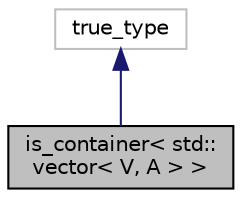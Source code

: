 digraph "is_container&lt; std::vector&lt; V, A &gt; &gt;"
{
 // LATEX_PDF_SIZE
  edge [fontname="Helvetica",fontsize="10",labelfontname="Helvetica",labelfontsize="10"];
  node [fontname="Helvetica",fontsize="10",shape=record];
  Node1 [label="is_container\< std::\lvector\< V, A \> \>",height=0.2,width=0.4,color="black", fillcolor="grey75", style="filled", fontcolor="black",tooltip="Vector is considered a container."];
  Node2 -> Node1 [dir="back",color="midnightblue",fontsize="10",style="solid",fontname="Helvetica"];
  Node2 [label="true_type",height=0.2,width=0.4,color="grey75", fillcolor="white", style="filled",tooltip=" "];
}
